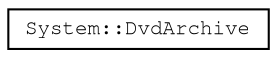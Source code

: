 digraph "Graphical Class Hierarchy"
{
 // LATEX_PDF_SIZE
  edge [fontname="FreeMono",fontsize="10",labelfontname="FreeMono",labelfontsize="10"];
  node [fontname="FreeMono",fontsize="10",shape=record];
  rankdir="LR";
  Node0 [label="System::DvdArchive",height=0.2,width=0.4,color="black", fillcolor="white", style="filled",URL="$class_system_1_1_dvd_archive.html",tooltip=" "];
}
